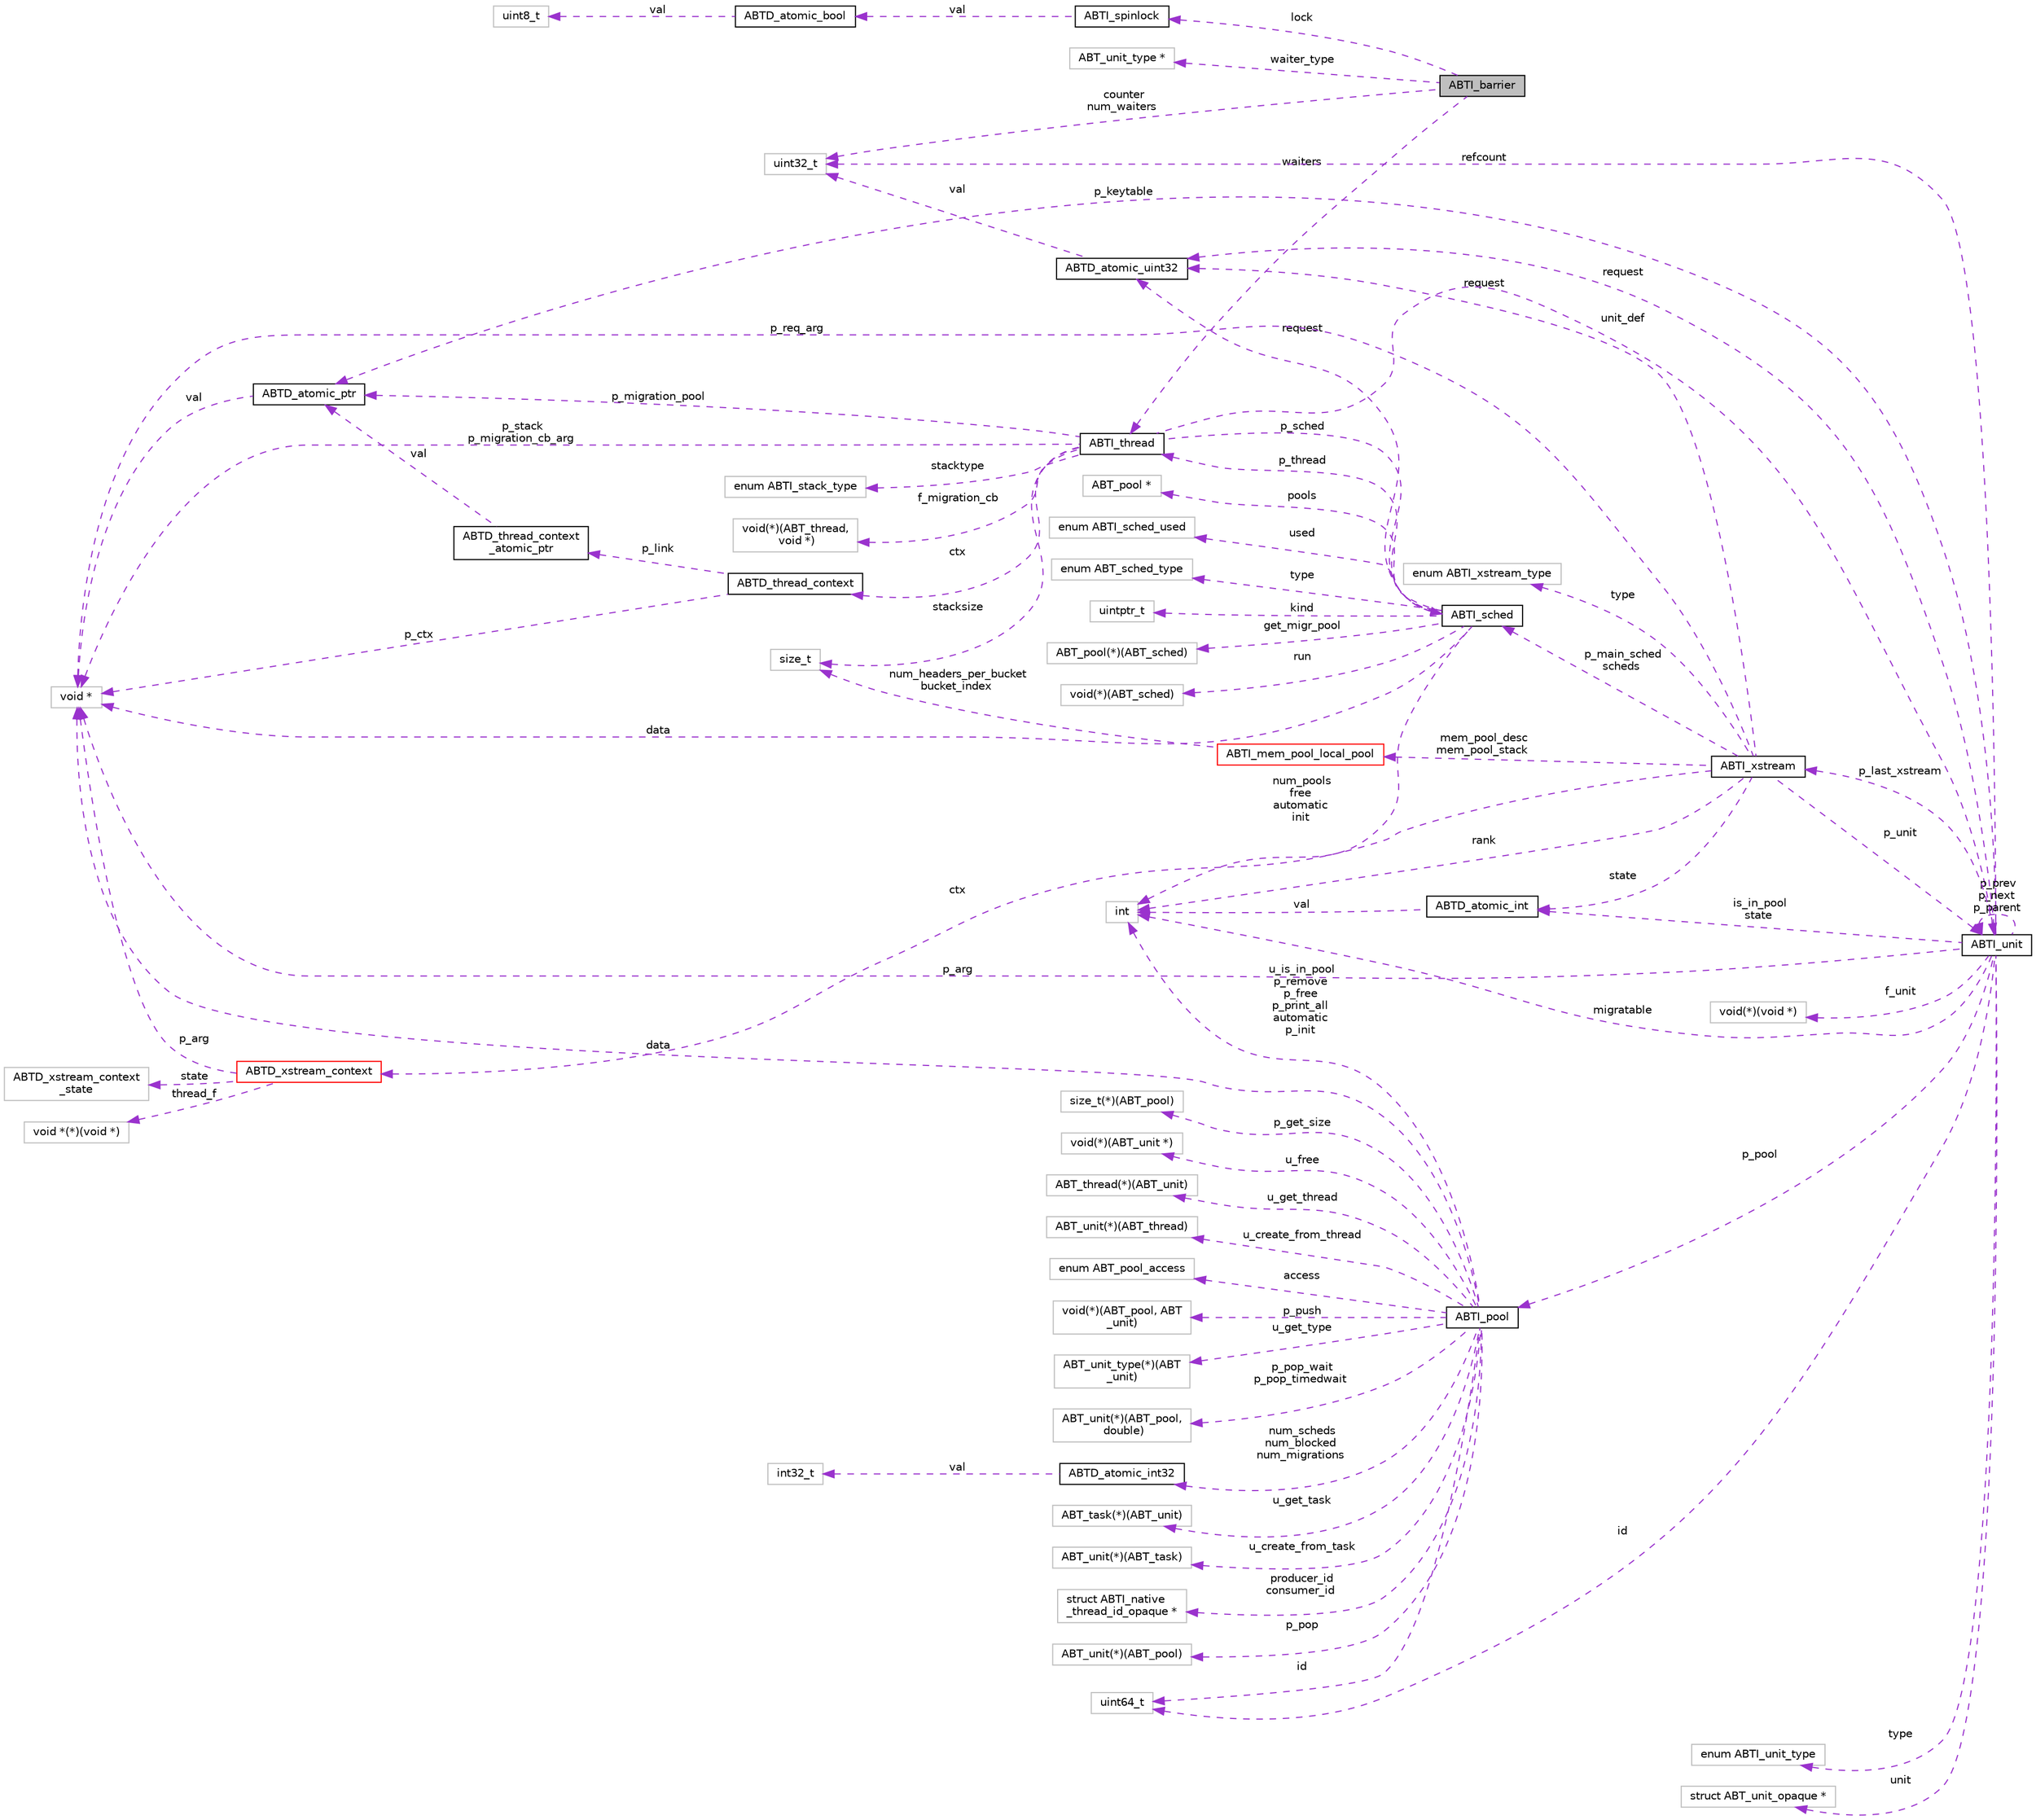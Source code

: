 digraph "ABTI_barrier"
{
  edge [fontname="Helvetica",fontsize="10",labelfontname="Helvetica",labelfontsize="10"];
  node [fontname="Helvetica",fontsize="10",shape=record];
  rankdir="LR";
  Node1 [label="ABTI_barrier",height=0.2,width=0.4,color="black", fillcolor="grey75", style="filled" fontcolor="black"];
  Node2 -> Node1 [dir="back",color="darkorchid3",fontsize="10",style="dashed",label=" lock" ,fontname="Helvetica"];
  Node2 [label="ABTI_spinlock",height=0.2,width=0.4,color="black", fillcolor="white", style="filled",URL="$dc/d81/structABTI__spinlock.html"];
  Node3 -> Node2 [dir="back",color="darkorchid3",fontsize="10",style="dashed",label=" val" ,fontname="Helvetica"];
  Node3 [label="ABTD_atomic_bool",height=0.2,width=0.4,color="black", fillcolor="white", style="filled",URL="$df/d2c/structABTD__atomic__bool.html"];
  Node4 -> Node3 [dir="back",color="darkorchid3",fontsize="10",style="dashed",label=" val" ,fontname="Helvetica"];
  Node4 [label="uint8_t",height=0.2,width=0.4,color="grey75", fillcolor="white", style="filled"];
  Node5 -> Node1 [dir="back",color="darkorchid3",fontsize="10",style="dashed",label=" waiter_type" ,fontname="Helvetica"];
  Node5 [label="ABT_unit_type *",height=0.2,width=0.4,color="grey75", fillcolor="white", style="filled"];
  Node6 -> Node1 [dir="back",color="darkorchid3",fontsize="10",style="dashed",label=" waiters" ,fontname="Helvetica"];
  Node6 [label="ABTI_thread",height=0.2,width=0.4,color="black", fillcolor="white", style="filled",URL="$d3/d55/structABTI__thread.html"];
  Node7 -> Node6 [dir="back",color="darkorchid3",fontsize="10",style="dashed",label=" p_sched" ,fontname="Helvetica"];
  Node7 [label="ABTI_sched",height=0.2,width=0.4,color="black", fillcolor="white", style="filled",URL="$d0/dd5/structABTI__sched.html"];
  Node6 -> Node7 [dir="back",color="darkorchid3",fontsize="10",style="dashed",label=" p_thread" ,fontname="Helvetica"];
  Node8 -> Node7 [dir="back",color="darkorchid3",fontsize="10",style="dashed",label=" get_migr_pool" ,fontname="Helvetica"];
  Node8 [label="ABT_pool(*)(ABT_sched)",height=0.2,width=0.4,color="grey75", fillcolor="white", style="filled"];
  Node9 -> Node7 [dir="back",color="darkorchid3",fontsize="10",style="dashed",label=" num_pools\nfree\nautomatic\ninit" ,fontname="Helvetica"];
  Node9 [label="int",height=0.2,width=0.4,color="grey75", fillcolor="white", style="filled"];
  Node10 -> Node7 [dir="back",color="darkorchid3",fontsize="10",style="dashed",label=" run" ,fontname="Helvetica"];
  Node10 [label="void(*)(ABT_sched)",height=0.2,width=0.4,color="grey75", fillcolor="white", style="filled"];
  Node11 -> Node7 [dir="back",color="darkorchid3",fontsize="10",style="dashed",label=" pools" ,fontname="Helvetica"];
  Node11 [label="ABT_pool *",height=0.2,width=0.4,color="grey75", fillcolor="white", style="filled"];
  Node12 -> Node7 [dir="back",color="darkorchid3",fontsize="10",style="dashed",label=" request" ,fontname="Helvetica"];
  Node12 [label="ABTD_atomic_uint32",height=0.2,width=0.4,color="black", fillcolor="white", style="filled",URL="$db/df7/structABTD__atomic__uint32.html"];
  Node13 -> Node12 [dir="back",color="darkorchid3",fontsize="10",style="dashed",label=" val" ,fontname="Helvetica"];
  Node13 [label="uint32_t",height=0.2,width=0.4,color="grey75", fillcolor="white", style="filled"];
  Node14 -> Node7 [dir="back",color="darkorchid3",fontsize="10",style="dashed",label=" used" ,fontname="Helvetica"];
  Node14 [label="enum ABTI_sched_used",height=0.2,width=0.4,color="grey75", fillcolor="white", style="filled"];
  Node15 -> Node7 [dir="back",color="darkorchid3",fontsize="10",style="dashed",label=" data" ,fontname="Helvetica"];
  Node15 [label="void *",height=0.2,width=0.4,color="grey75", fillcolor="white", style="filled"];
  Node16 -> Node7 [dir="back",color="darkorchid3",fontsize="10",style="dashed",label=" type" ,fontname="Helvetica"];
  Node16 [label="enum ABT_sched_type",height=0.2,width=0.4,color="grey75", fillcolor="white", style="filled"];
  Node17 -> Node7 [dir="back",color="darkorchid3",fontsize="10",style="dashed",label=" kind" ,fontname="Helvetica"];
  Node17 [label="uintptr_t",height=0.2,width=0.4,color="grey75", fillcolor="white", style="filled"];
  Node18 -> Node6 [dir="back",color="darkorchid3",fontsize="10",style="dashed",label=" stacksize" ,fontname="Helvetica"];
  Node18 [label="size_t",height=0.2,width=0.4,color="grey75", fillcolor="white", style="filled"];
  Node19 -> Node6 [dir="back",color="darkorchid3",fontsize="10",style="dashed",label=" ctx" ,fontname="Helvetica"];
  Node19 [label="ABTD_thread_context",height=0.2,width=0.4,color="black", fillcolor="white", style="filled",URL="$d5/de4/structABTD__thread__context.html"];
  Node20 -> Node19 [dir="back",color="darkorchid3",fontsize="10",style="dashed",label=" p_link" ,fontname="Helvetica"];
  Node20 [label="ABTD_thread_context\l_atomic_ptr",height=0.2,width=0.4,color="black", fillcolor="white", style="filled",URL="$dd/dc0/structABTD__thread__context__atomic__ptr.html"];
  Node21 -> Node20 [dir="back",color="darkorchid3",fontsize="10",style="dashed",label=" val" ,fontname="Helvetica"];
  Node21 [label="ABTD_atomic_ptr",height=0.2,width=0.4,color="black", fillcolor="white", style="filled",URL="$df/d5b/structABTD__atomic__ptr.html"];
  Node15 -> Node21 [dir="back",color="darkorchid3",fontsize="10",style="dashed",label=" val" ,fontname="Helvetica"];
  Node15 -> Node19 [dir="back",color="darkorchid3",fontsize="10",style="dashed",label=" p_ctx" ,fontname="Helvetica"];
  Node21 -> Node6 [dir="back",color="darkorchid3",fontsize="10",style="dashed",label=" p_migration_pool" ,fontname="Helvetica"];
  Node22 -> Node6 [dir="back",color="darkorchid3",fontsize="10",style="dashed",label=" stacktype" ,fontname="Helvetica"];
  Node22 [label="enum ABTI_stack_type",height=0.2,width=0.4,color="grey75", fillcolor="white", style="filled"];
  Node23 -> Node6 [dir="back",color="darkorchid3",fontsize="10",style="dashed",label=" f_migration_cb" ,fontname="Helvetica"];
  Node23 [label="void(*)(ABT_thread,\l void *)",height=0.2,width=0.4,color="grey75", fillcolor="white", style="filled"];
  Node15 -> Node6 [dir="back",color="darkorchid3",fontsize="10",style="dashed",label=" p_stack\np_migration_cb_arg" ,fontname="Helvetica"];
  Node24 -> Node6 [dir="back",color="darkorchid3",fontsize="10",style="dashed",label=" unit_def" ,fontname="Helvetica"];
  Node24 [label="ABTI_unit",height=0.2,width=0.4,color="black", fillcolor="white", style="filled",URL="$dc/d58/structABTI__unit.html"];
  Node25 -> Node24 [dir="back",color="darkorchid3",fontsize="10",style="dashed",label=" f_unit" ,fontname="Helvetica"];
  Node25 [label="void(*)(void *)",height=0.2,width=0.4,color="grey75", fillcolor="white", style="filled"];
  Node26 -> Node24 [dir="back",color="darkorchid3",fontsize="10",style="dashed",label=" id" ,fontname="Helvetica"];
  Node26 [label="uint64_t",height=0.2,width=0.4,color="grey75", fillcolor="white", style="filled"];
  Node27 -> Node24 [dir="back",color="darkorchid3",fontsize="10",style="dashed",label=" p_pool" ,fontname="Helvetica"];
  Node27 [label="ABTI_pool",height=0.2,width=0.4,color="black", fillcolor="white", style="filled",URL="$df/d65/structABTI__pool.html"];
  Node28 -> Node27 [dir="back",color="darkorchid3",fontsize="10",style="dashed",label=" p_get_size" ,fontname="Helvetica"];
  Node28 [label="size_t(*)(ABT_pool)",height=0.2,width=0.4,color="grey75", fillcolor="white", style="filled"];
  Node29 -> Node27 [dir="back",color="darkorchid3",fontsize="10",style="dashed",label=" u_free" ,fontname="Helvetica"];
  Node29 [label="void(*)(ABT_unit *)",height=0.2,width=0.4,color="grey75", fillcolor="white", style="filled"];
  Node30 -> Node27 [dir="back",color="darkorchid3",fontsize="10",style="dashed",label=" u_get_thread" ,fontname="Helvetica"];
  Node30 [label="ABT_thread(*)(ABT_unit)",height=0.2,width=0.4,color="grey75", fillcolor="white", style="filled"];
  Node31 -> Node27 [dir="back",color="darkorchid3",fontsize="10",style="dashed",label=" u_create_from_thread" ,fontname="Helvetica"];
  Node31 [label="ABT_unit(*)(ABT_thread)",height=0.2,width=0.4,color="grey75", fillcolor="white", style="filled"];
  Node26 -> Node27 [dir="back",color="darkorchid3",fontsize="10",style="dashed",label=" id" ,fontname="Helvetica"];
  Node32 -> Node27 [dir="back",color="darkorchid3",fontsize="10",style="dashed",label=" access" ,fontname="Helvetica"];
  Node32 [label="enum ABT_pool_access",height=0.2,width=0.4,color="grey75", fillcolor="white", style="filled"];
  Node33 -> Node27 [dir="back",color="darkorchid3",fontsize="10",style="dashed",label=" p_push" ,fontname="Helvetica"];
  Node33 [label="void(*)(ABT_pool, ABT\l_unit)",height=0.2,width=0.4,color="grey75", fillcolor="white", style="filled"];
  Node34 -> Node27 [dir="back",color="darkorchid3",fontsize="10",style="dashed",label=" u_get_type" ,fontname="Helvetica"];
  Node34 [label="ABT_unit_type(*)(ABT\l_unit)",height=0.2,width=0.4,color="grey75", fillcolor="white", style="filled"];
  Node35 -> Node27 [dir="back",color="darkorchid3",fontsize="10",style="dashed",label=" p_pop_wait\np_pop_timedwait" ,fontname="Helvetica"];
  Node35 [label="ABT_unit(*)(ABT_pool,\l double)",height=0.2,width=0.4,color="grey75", fillcolor="white", style="filled"];
  Node9 -> Node27 [dir="back",color="darkorchid3",fontsize="10",style="dashed",label=" u_is_in_pool\np_remove\np_free\np_print_all\nautomatic\np_init" ,fontname="Helvetica"];
  Node36 -> Node27 [dir="back",color="darkorchid3",fontsize="10",style="dashed",label=" num_scheds\nnum_blocked\nnum_migrations" ,fontname="Helvetica"];
  Node36 [label="ABTD_atomic_int32",height=0.2,width=0.4,color="black", fillcolor="white", style="filled",URL="$db/d9a/structABTD__atomic__int32.html"];
  Node37 -> Node36 [dir="back",color="darkorchid3",fontsize="10",style="dashed",label=" val" ,fontname="Helvetica"];
  Node37 [label="int32_t",height=0.2,width=0.4,color="grey75", fillcolor="white", style="filled"];
  Node38 -> Node27 [dir="back",color="darkorchid3",fontsize="10",style="dashed",label=" u_get_task" ,fontname="Helvetica"];
  Node38 [label="ABT_task(*)(ABT_unit)",height=0.2,width=0.4,color="grey75", fillcolor="white", style="filled"];
  Node39 -> Node27 [dir="back",color="darkorchid3",fontsize="10",style="dashed",label=" u_create_from_task" ,fontname="Helvetica"];
  Node39 [label="ABT_unit(*)(ABT_task)",height=0.2,width=0.4,color="grey75", fillcolor="white", style="filled"];
  Node40 -> Node27 [dir="back",color="darkorchid3",fontsize="10",style="dashed",label=" producer_id\nconsumer_id" ,fontname="Helvetica"];
  Node40 [label="struct ABTI_native\l_thread_id_opaque *",height=0.2,width=0.4,color="grey75", fillcolor="white", style="filled"];
  Node41 -> Node27 [dir="back",color="darkorchid3",fontsize="10",style="dashed",label=" p_pop" ,fontname="Helvetica"];
  Node41 [label="ABT_unit(*)(ABT_pool)",height=0.2,width=0.4,color="grey75", fillcolor="white", style="filled"];
  Node15 -> Node27 [dir="back",color="darkorchid3",fontsize="10",style="dashed",label=" data" ,fontname="Helvetica"];
  Node42 -> Node24 [dir="back",color="darkorchid3",fontsize="10",style="dashed",label=" p_last_xstream" ,fontname="Helvetica"];
  Node42 [label="ABTI_xstream",height=0.2,width=0.4,color="black", fillcolor="white", style="filled",URL="$dc/d3f/structABTI__xstream.html"];
  Node43 -> Node42 [dir="back",color="darkorchid3",fontsize="10",style="dashed",label=" ctx" ,fontname="Helvetica"];
  Node43 [label="ABTD_xstream_context",height=0.2,width=0.4,color="red", fillcolor="white", style="filled",URL="$df/dec/structABTD__xstream__context.html"];
  Node44 -> Node43 [dir="back",color="darkorchid3",fontsize="10",style="dashed",label=" state" ,fontname="Helvetica"];
  Node44 [label="ABTD_xstream_context\l_state",height=0.2,width=0.4,color="grey75", fillcolor="white", style="filled"];
  Node45 -> Node43 [dir="back",color="darkorchid3",fontsize="10",style="dashed",label=" thread_f" ,fontname="Helvetica"];
  Node45 [label="void *(*)(void *)",height=0.2,width=0.4,color="grey75", fillcolor="white", style="filled"];
  Node15 -> Node43 [dir="back",color="darkorchid3",fontsize="10",style="dashed",label=" p_arg" ,fontname="Helvetica"];
  Node7 -> Node42 [dir="back",color="darkorchid3",fontsize="10",style="dashed",label=" p_main_sched\nscheds" ,fontname="Helvetica"];
  Node46 -> Node42 [dir="back",color="darkorchid3",fontsize="10",style="dashed",label=" type" ,fontname="Helvetica"];
  Node46 [label="enum ABTI_xstream_type",height=0.2,width=0.4,color="grey75", fillcolor="white", style="filled"];
  Node47 -> Node42 [dir="back",color="darkorchid3",fontsize="10",style="dashed",label=" state" ,fontname="Helvetica"];
  Node47 [label="ABTD_atomic_int",height=0.2,width=0.4,color="black", fillcolor="white", style="filled",URL="$d5/df5/structABTD__atomic__int.html"];
  Node9 -> Node47 [dir="back",color="darkorchid3",fontsize="10",style="dashed",label=" val" ,fontname="Helvetica"];
  Node9 -> Node42 [dir="back",color="darkorchid3",fontsize="10",style="dashed",label=" rank" ,fontname="Helvetica"];
  Node48 -> Node42 [dir="back",color="darkorchid3",fontsize="10",style="dashed",label=" mem_pool_desc\nmem_pool_stack" ,fontname="Helvetica"];
  Node48 [label="ABTI_mem_pool_local_pool",height=0.2,width=0.4,color="red", fillcolor="white", style="filled",URL="$d6/d69/structABTI__mem__pool__local__pool.html"];
  Node18 -> Node48 [dir="back",color="darkorchid3",fontsize="10",style="dashed",label=" num_headers_per_bucket\nbucket_index" ,fontname="Helvetica"];
  Node12 -> Node42 [dir="back",color="darkorchid3",fontsize="10",style="dashed",label=" request" ,fontname="Helvetica"];
  Node15 -> Node42 [dir="back",color="darkorchid3",fontsize="10",style="dashed",label=" p_req_arg" ,fontname="Helvetica"];
  Node24 -> Node42 [dir="back",color="darkorchid3",fontsize="10",style="dashed",label=" p_unit" ,fontname="Helvetica"];
  Node13 -> Node24 [dir="back",color="darkorchid3",fontsize="10",style="dashed",label=" refcount" ,fontname="Helvetica"];
  Node9 -> Node24 [dir="back",color="darkorchid3",fontsize="10",style="dashed",label=" migratable" ,fontname="Helvetica"];
  Node47 -> Node24 [dir="back",color="darkorchid3",fontsize="10",style="dashed",label=" is_in_pool\nstate" ,fontname="Helvetica"];
  Node21 -> Node24 [dir="back",color="darkorchid3",fontsize="10",style="dashed",label=" p_keytable" ,fontname="Helvetica"];
  Node12 -> Node24 [dir="back",color="darkorchid3",fontsize="10",style="dashed",label=" request" ,fontname="Helvetica"];
  Node49 -> Node24 [dir="back",color="darkorchid3",fontsize="10",style="dashed",label=" type" ,fontname="Helvetica"];
  Node49 [label="enum ABTI_unit_type",height=0.2,width=0.4,color="grey75", fillcolor="white", style="filled"];
  Node15 -> Node24 [dir="back",color="darkorchid3",fontsize="10",style="dashed",label=" p_arg" ,fontname="Helvetica"];
  Node50 -> Node24 [dir="back",color="darkorchid3",fontsize="10",style="dashed",label=" unit" ,fontname="Helvetica"];
  Node50 [label="struct ABT_unit_opaque *",height=0.2,width=0.4,color="grey75", fillcolor="white", style="filled"];
  Node24 -> Node24 [dir="back",color="darkorchid3",fontsize="10",style="dashed",label=" p_prev\np_next\np_parent" ,fontname="Helvetica"];
  Node13 -> Node1 [dir="back",color="darkorchid3",fontsize="10",style="dashed",label=" counter\nnum_waiters" ,fontname="Helvetica"];
}
